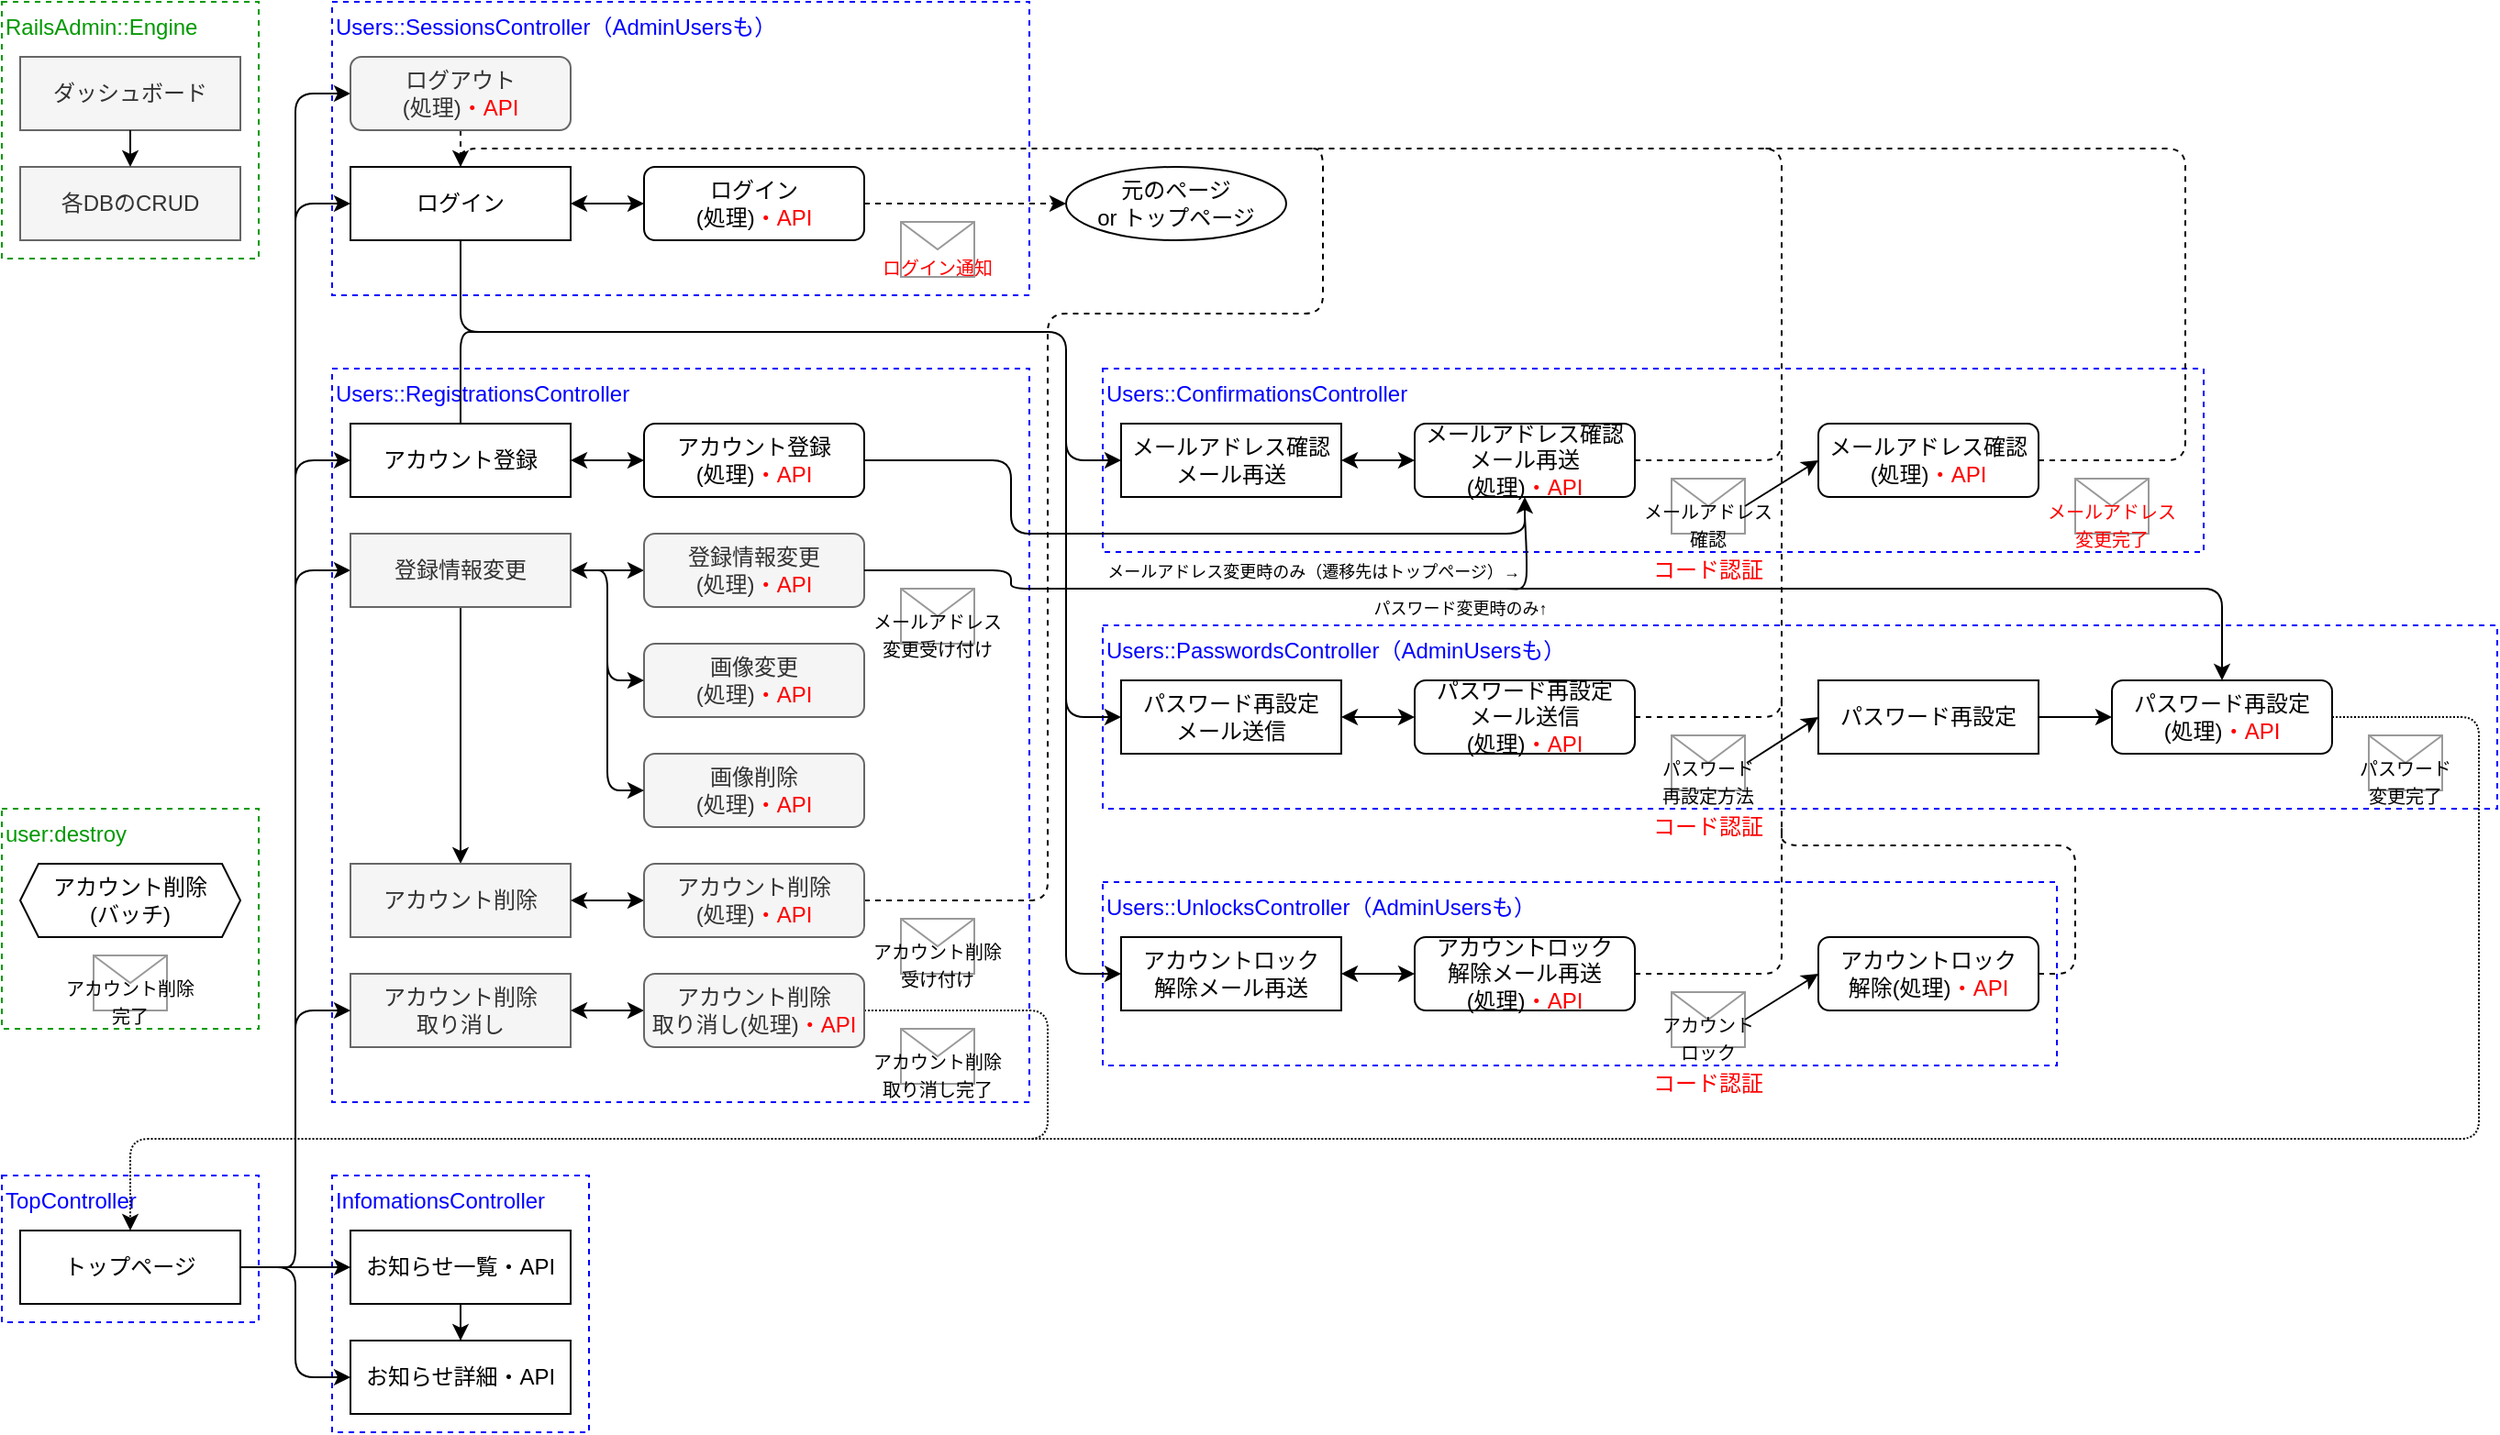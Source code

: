 <mxfile version="14.1.8" type="device"><diagram id="bOfNCxkeS9RuNSNQZPGh" name="ページ1"><mxGraphModel dx="1106" dy="765" grid="1" gridSize="10" guides="1" tooltips="1" connect="1" arrows="1" fold="1" page="1" pageScale="1" pageWidth="827" pageHeight="1169" math="0" shadow="0"><root><mxCell id="0"/><mxCell id="1" parent="0"/><mxCell id="s1T56wmoZLDlymS1JdEB-258" value="&lt;font color=&quot;#0000ff&quot;&gt;InfomationsController&lt;br&gt;&lt;/font&gt;" style="rounded=0;whiteSpace=wrap;html=1;strokeColor=#0000FF;dashed=1;align=left;verticalAlign=top;" parent="1" vertex="1"><mxGeometry x="190" y="650" width="140" height="140" as="geometry"/></mxCell><mxCell id="s1T56wmoZLDlymS1JdEB-9" value="&lt;font color=&quot;#0000ff&quot;&gt;Users::PasswordsController&lt;/font&gt;&lt;span style=&quot;color: rgb(0 , 0 , 255)&quot;&gt;（AdminUsersも）&lt;/span&gt;&lt;font color=&quot;#0000ff&quot;&gt;&lt;br&gt;&lt;/font&gt;" style="rounded=0;whiteSpace=wrap;html=1;strokeColor=#0000FF;dashed=1;align=left;verticalAlign=top;" parent="1" vertex="1"><mxGeometry x="610" y="350" width="760" height="100" as="geometry"/></mxCell><mxCell id="s1T56wmoZLDlymS1JdEB-10" value="&lt;font color=&quot;#009900&quot;&gt;user:destroy&lt;/font&gt;" style="rounded=0;whiteSpace=wrap;html=1;dashed=1;align=left;verticalAlign=top;strokeColor=#009900;" parent="1" vertex="1"><mxGeometry x="10" y="450" width="140" height="120" as="geometry"/></mxCell><mxCell id="s1T56wmoZLDlymS1JdEB-11" value="&lt;font color=&quot;#0000ff&quot;&gt;Users::&lt;/font&gt;&lt;font color=&quot;#0000ff&quot;&gt;ConfirmationsController&lt;br&gt;&lt;/font&gt;" style="rounded=0;whiteSpace=wrap;html=1;strokeColor=#0000FF;dashed=1;align=left;verticalAlign=top;" parent="1" vertex="1"><mxGeometry x="610" y="210" width="600" height="100" as="geometry"/></mxCell><mxCell id="s1T56wmoZLDlymS1JdEB-12" value="&lt;font color=&quot;#0000ff&quot;&gt;TopController&lt;br&gt;&lt;/font&gt;" style="rounded=0;whiteSpace=wrap;html=1;strokeColor=#0000FF;dashed=1;align=left;verticalAlign=top;" parent="1" vertex="1"><mxGeometry x="10" y="650" width="140" height="80" as="geometry"/></mxCell><mxCell id="s1T56wmoZLDlymS1JdEB-13" value="&lt;font color=&quot;#0000ff&quot;&gt;Users::&lt;/font&gt;&lt;span style=&quot;color: rgb(0 , 0 , 255)&quot;&gt;RegistrationsController&lt;/span&gt;&lt;font color=&quot;#0000ff&quot;&gt;&lt;br&gt;&lt;/font&gt;" style="rounded=0;whiteSpace=wrap;html=1;strokeColor=#0000FF;dashed=1;align=left;verticalAlign=top;" parent="1" vertex="1"><mxGeometry x="190" y="210" width="380" height="400" as="geometry"/></mxCell><mxCell id="s1T56wmoZLDlymS1JdEB-14" value="&lt;font color=&quot;#0000ff&quot;&gt;Users::SessionsController（AdminUsersも）&lt;br&gt;&lt;/font&gt;" style="rounded=0;whiteSpace=wrap;html=1;strokeColor=#0000FF;dashed=1;align=left;verticalAlign=top;" parent="1" vertex="1"><mxGeometry x="190" y="10" width="380" height="160" as="geometry"/></mxCell><mxCell id="s1T56wmoZLDlymS1JdEB-15" style="rounded=1;orthogonalLoop=1;jettySize=auto;html=1;entryX=0;entryY=0.5;entryDx=0;entryDy=0;edgeStyle=orthogonalEdgeStyle;" parent="1" target="s1T56wmoZLDlymS1JdEB-24" edge="1"><mxGeometry relative="1" as="geometry"><mxPoint x="170" y="330" as="sourcePoint"/><Array as="points"><mxPoint x="170" y="260"/></Array></mxGeometry></mxCell><mxCell id="s1T56wmoZLDlymS1JdEB-16" style="edgeStyle=orthogonalEdgeStyle;rounded=1;orthogonalLoop=1;jettySize=auto;html=1;entryX=0;entryY=0.5;entryDx=0;entryDy=0;" parent="1" target="s1T56wmoZLDlymS1JdEB-27" edge="1"><mxGeometry relative="1" as="geometry"><mxPoint x="170" y="270" as="sourcePoint"/><Array as="points"><mxPoint x="170" y="120"/></Array></mxGeometry></mxCell><mxCell id="s1T56wmoZLDlymS1JdEB-17" style="edgeStyle=orthogonalEdgeStyle;rounded=1;orthogonalLoop=1;jettySize=auto;html=1;entryX=0;entryY=0.5;entryDx=0;entryDy=0;startArrow=none;startFill=0;endArrow=classic;endFill=1;" parent="1" target="s1T56wmoZLDlymS1JdEB-31" edge="1"><mxGeometry relative="1" as="geometry"><mxPoint x="170" y="130" as="sourcePoint"/><Array as="points"><mxPoint x="170" y="60"/></Array></mxGeometry></mxCell><mxCell id="s1T56wmoZLDlymS1JdEB-18" style="edgeStyle=orthogonalEdgeStyle;rounded=1;orthogonalLoop=1;jettySize=auto;html=1;entryX=0;entryY=0.5;entryDx=0;entryDy=0;startArrow=none;startFill=0;endArrow=classic;endFill=1;" parent="1" target="s1T56wmoZLDlymS1JdEB-34" edge="1"><mxGeometry relative="1" as="geometry"><mxPoint x="170" y="570" as="sourcePoint"/><Array as="points"><mxPoint x="170" y="320"/></Array></mxGeometry></mxCell><mxCell id="ZHm17nQG_vCad0Kav_2g-1" style="edgeStyle=orthogonalEdgeStyle;rounded=1;orthogonalLoop=1;jettySize=auto;html=1;exitX=1;exitY=0.5;exitDx=0;exitDy=0;entryX=0;entryY=0.5;entryDx=0;entryDy=0;" parent="1" source="s1T56wmoZLDlymS1JdEB-20" target="s1T56wmoZLDlymS1JdEB-262" edge="1"><mxGeometry relative="1" as="geometry"/></mxCell><mxCell id="s1T56wmoZLDlymS1JdEB-20" value="トップページ" style="rounded=0;whiteSpace=wrap;html=1;" parent="1" vertex="1"><mxGeometry x="20" y="680" width="120" height="40" as="geometry"/></mxCell><mxCell id="s1T56wmoZLDlymS1JdEB-23" style="rounded=1;orthogonalLoop=1;jettySize=auto;html=1;exitX=1;exitY=0.5;exitDx=0;exitDy=0;entryX=0;entryY=0.5;entryDx=0;entryDy=0;endArrow=classic;endFill=1;startArrow=classic;startFill=1;" parent="1" source="s1T56wmoZLDlymS1JdEB-24" target="s1T56wmoZLDlymS1JdEB-25" edge="1"><mxGeometry relative="1" as="geometry"/></mxCell><mxCell id="s1T56wmoZLDlymS1JdEB-24" value="アカウント登録" style="rounded=0;whiteSpace=wrap;html=1;" parent="1" vertex="1"><mxGeometry x="200" y="240" width="120" height="40" as="geometry"/></mxCell><mxCell id="s1T56wmoZLDlymS1JdEB-25" value="&lt;span&gt;アカウント登録&lt;br&gt;(処理)&lt;/span&gt;&lt;span style=&quot;color: rgb(255 , 0 , 0)&quot;&gt;・API&lt;/span&gt;&lt;span&gt;&lt;br&gt;&lt;/span&gt;" style="rounded=1;whiteSpace=wrap;html=1;" parent="1" vertex="1"><mxGeometry x="360" y="240" width="120" height="40" as="geometry"/></mxCell><mxCell id="s1T56wmoZLDlymS1JdEB-26" style="rounded=1;orthogonalLoop=1;jettySize=auto;html=1;exitX=1;exitY=0.5;exitDx=0;exitDy=0;entryX=0;entryY=0.5;entryDx=0;entryDy=0;startArrow=classic;startFill=1;" parent="1" source="s1T56wmoZLDlymS1JdEB-27" target="s1T56wmoZLDlymS1JdEB-29" edge="1"><mxGeometry relative="1" as="geometry"/></mxCell><mxCell id="s1T56wmoZLDlymS1JdEB-27" value="ログイン" style="rounded=0;whiteSpace=wrap;html=1;" parent="1" vertex="1"><mxGeometry x="200" y="100" width="120" height="40" as="geometry"/></mxCell><mxCell id="s1T56wmoZLDlymS1JdEB-28" style="rounded=1;orthogonalLoop=1;jettySize=auto;html=1;exitX=1;exitY=0.5;exitDx=0;exitDy=0;entryX=0;entryY=0.5;entryDx=0;entryDy=0;dashed=1;" parent="1" source="s1T56wmoZLDlymS1JdEB-29" target="s1T56wmoZLDlymS1JdEB-52" edge="1"><mxGeometry relative="1" as="geometry"><mxPoint x="520" y="120" as="targetPoint"/></mxGeometry></mxCell><mxCell id="s1T56wmoZLDlymS1JdEB-29" value="ログイン&lt;br&gt;(処理)&lt;span style=&quot;color: rgb(255 , 0 , 0)&quot;&gt;・API&lt;/span&gt;&lt;span&gt;&lt;br&gt;&lt;/span&gt;" style="rounded=1;whiteSpace=wrap;html=1;" parent="1" vertex="1"><mxGeometry x="360" y="100" width="120" height="40" as="geometry"/></mxCell><mxCell id="s1T56wmoZLDlymS1JdEB-30" style="rounded=1;orthogonalLoop=1;jettySize=auto;html=1;exitX=0.5;exitY=1;exitDx=0;exitDy=0;startArrow=none;startFill=0;endArrow=classic;endFill=1;dashed=1;" parent="1" source="s1T56wmoZLDlymS1JdEB-31" target="s1T56wmoZLDlymS1JdEB-27" edge="1"><mxGeometry relative="1" as="geometry"><mxPoint x="260" y="100" as="targetPoint"/></mxGeometry></mxCell><mxCell id="s1T56wmoZLDlymS1JdEB-31" value="ログアウト&lt;br&gt;(処理)&lt;span style=&quot;color: rgb(255 , 0 , 0)&quot;&gt;・API&lt;/span&gt;&lt;span&gt;&lt;br&gt;&lt;/span&gt;" style="rounded=1;whiteSpace=wrap;html=1;fillColor=#f5f5f5;strokeColor=#666666;fontColor=#333333;" parent="1" vertex="1"><mxGeometry x="200" y="40" width="120" height="40" as="geometry"/></mxCell><mxCell id="s1T56wmoZLDlymS1JdEB-32" style="rounded=1;orthogonalLoop=1;jettySize=auto;html=1;exitX=1;exitY=0.5;exitDx=0;exitDy=0;entryX=0;entryY=0.5;entryDx=0;entryDy=0;endArrow=classic;endFill=1;startArrow=classic;startFill=1;" parent="1" source="s1T56wmoZLDlymS1JdEB-34" target="s1T56wmoZLDlymS1JdEB-35" edge="1"><mxGeometry relative="1" as="geometry"/></mxCell><mxCell id="s1T56wmoZLDlymS1JdEB-33" style="rounded=1;orthogonalLoop=1;jettySize=auto;html=1;exitX=0.5;exitY=1;exitDx=0;exitDy=0;entryX=0.5;entryY=0;entryDx=0;entryDy=0;startArrow=none;startFill=0;endArrow=classic;endFill=1;" parent="1" source="s1T56wmoZLDlymS1JdEB-34" target="s1T56wmoZLDlymS1JdEB-36" edge="1"><mxGeometry relative="1" as="geometry"/></mxCell><mxCell id="s1T56wmoZLDlymS1JdEB-34" value="登録情報変更" style="rounded=0;whiteSpace=wrap;html=1;fillColor=#f5f5f5;strokeColor=#666666;fontColor=#333333;" parent="1" vertex="1"><mxGeometry x="200" y="300" width="120" height="40" as="geometry"/></mxCell><mxCell id="s1T56wmoZLDlymS1JdEB-35" value="&lt;span&gt;登録情報変更&lt;br&gt;&lt;/span&gt;&lt;span&gt;(処理)&lt;/span&gt;&lt;span style=&quot;color: rgb(255 , 0 , 0)&quot;&gt;・API&lt;/span&gt;&lt;span&gt;&lt;br&gt;&lt;/span&gt;" style="rounded=1;whiteSpace=wrap;html=1;fillColor=#f5f5f5;strokeColor=#666666;fontColor=#333333;" parent="1" vertex="1"><mxGeometry x="360" y="300" width="120" height="40" as="geometry"/></mxCell><mxCell id="s1T56wmoZLDlymS1JdEB-36" value="アカウント削除" style="rounded=0;whiteSpace=wrap;html=1;fillColor=#f5f5f5;strokeColor=#666666;fontColor=#333333;" parent="1" vertex="1"><mxGeometry x="200" y="480" width="120" height="40" as="geometry"/></mxCell><mxCell id="s1T56wmoZLDlymS1JdEB-37" style="rounded=1;orthogonalLoop=1;jettySize=auto;html=1;entryX=0;entryY=0.5;entryDx=0;entryDy=0;endArrow=classic;endFill=1;startArrow=classic;startFill=1;exitX=1;exitY=0.5;exitDx=0;exitDy=0;" parent="1" source="s1T56wmoZLDlymS1JdEB-36" target="s1T56wmoZLDlymS1JdEB-39" edge="1"><mxGeometry relative="1" as="geometry"><mxPoint x="340" y="360" as="sourcePoint"/></mxGeometry></mxCell><mxCell id="s1T56wmoZLDlymS1JdEB-38" style="edgeStyle=orthogonalEdgeStyle;rounded=1;orthogonalLoop=1;jettySize=auto;html=1;exitX=1;exitY=0.5;exitDx=0;exitDy=0;dashed=1;startArrow=none;startFill=0;endArrow=none;endFill=0;strokeColor=#000000;fontColor=#FF0000;" parent="1" source="s1T56wmoZLDlymS1JdEB-39" edge="1"><mxGeometry relative="1" as="geometry"><mxPoint x="720" y="90" as="targetPoint"/><Array as="points"><mxPoint x="580" y="500"/><mxPoint x="580" y="180"/><mxPoint x="730" y="180"/><mxPoint x="730" y="90"/></Array></mxGeometry></mxCell><mxCell id="s1T56wmoZLDlymS1JdEB-39" value="&lt;span&gt;アカウント削除&lt;br&gt;&lt;/span&gt;&lt;span&gt;(処理)&lt;/span&gt;&lt;span style=&quot;color: rgb(255 , 0 , 0)&quot;&gt;・API&lt;/span&gt;&lt;span&gt;&lt;br&gt;&lt;/span&gt;" style="rounded=1;whiteSpace=wrap;html=1;fillColor=#f5f5f5;strokeColor=#666666;fontColor=#333333;" parent="1" vertex="1"><mxGeometry x="360" y="480" width="120" height="40" as="geometry"/></mxCell><mxCell id="s1T56wmoZLDlymS1JdEB-40" value="" style="verticalLabelPosition=bottom;shadow=0;dashed=0;align=center;html=1;verticalAlign=top;strokeWidth=1;shape=mxgraph.mockup.misc.mail2;strokeColor=#999999;fillColor=#ffffff;" parent="1" vertex="1"><mxGeometry x="920" y="270" width="40" height="30" as="geometry"/></mxCell><mxCell id="s1T56wmoZLDlymS1JdEB-41" style="rounded=1;orthogonalLoop=1;jettySize=auto;html=1;exitX=1;exitY=0.5;exitDx=0;exitDy=0;entryX=0;entryY=0.5;entryDx=0;entryDy=0;startArrow=none;startFill=0;endArrow=classic;endFill=1;exitPerimeter=0;" parent="1" source="s1T56wmoZLDlymS1JdEB-40" target="s1T56wmoZLDlymS1JdEB-48" edge="1"><mxGeometry relative="1" as="geometry"/></mxCell><mxCell id="s1T56wmoZLDlymS1JdEB-42" style="rounded=1;orthogonalLoop=1;jettySize=auto;html=1;exitX=1;exitY=0.5;exitDx=0;exitDy=0;entryX=0;entryY=0.5;entryDx=0;entryDy=0;endArrow=classic;endFill=1;startArrow=classic;startFill=1;" parent="1" source="s1T56wmoZLDlymS1JdEB-44" target="s1T56wmoZLDlymS1JdEB-46" edge="1"><mxGeometry relative="1" as="geometry"/></mxCell><mxCell id="s1T56wmoZLDlymS1JdEB-43" style="edgeStyle=orthogonalEdgeStyle;rounded=1;orthogonalLoop=1;jettySize=auto;html=1;entryX=0.5;entryY=0;entryDx=0;entryDy=0;startArrow=none;startFill=0;endArrow=classic;endFill=1;strokeColor=#000000;fontColor=#FF0000;exitX=1;exitY=0.5;exitDx=0;exitDy=0;" parent="1" source="s1T56wmoZLDlymS1JdEB-35" target="s1T56wmoZLDlymS1JdEB-59" edge="1"><mxGeometry relative="1" as="geometry"><mxPoint x="910" y="330" as="sourcePoint"/><Array as="points"><mxPoint x="560" y="320"/><mxPoint x="560" y="330"/><mxPoint x="1220" y="330"/></Array></mxGeometry></mxCell><mxCell id="s1T56wmoZLDlymS1JdEB-44" value="メールアドレス確認メール再送" style="rounded=0;whiteSpace=wrap;html=1;" parent="1" vertex="1"><mxGeometry x="620" y="240" width="120" height="40" as="geometry"/></mxCell><mxCell id="s1T56wmoZLDlymS1JdEB-45" style="edgeStyle=orthogonalEdgeStyle;rounded=1;orthogonalLoop=1;jettySize=auto;html=1;exitX=1;exitY=0.5;exitDx=0;exitDy=0;startArrow=none;startFill=0;endArrow=none;endFill=0;dashed=1;" parent="1" source="s1T56wmoZLDlymS1JdEB-46" edge="1"><mxGeometry relative="1" as="geometry"><mxPoint x="260" y="100" as="targetPoint"/><Array as="points"><mxPoint x="980" y="260"/><mxPoint x="980" y="90"/><mxPoint x="260" y="90"/></Array></mxGeometry></mxCell><mxCell id="s1T56wmoZLDlymS1JdEB-46" value="&lt;span&gt;メールアドレス確認メール再送&lt;br&gt;&lt;/span&gt;&lt;span&gt;(処理)&lt;/span&gt;&lt;span style=&quot;color: rgb(255 , 0 , 0)&quot;&gt;・API&lt;/span&gt;&lt;span&gt;&lt;br&gt;&lt;/span&gt;" style="rounded=1;whiteSpace=wrap;html=1;" parent="1" vertex="1"><mxGeometry x="780" y="240" width="120" height="40" as="geometry"/></mxCell><mxCell id="s1T56wmoZLDlymS1JdEB-47" style="edgeStyle=orthogonalEdgeStyle;rounded=1;orthogonalLoop=1;jettySize=auto;html=1;exitX=1;exitY=0.5;exitDx=0;exitDy=0;startArrow=none;startFill=0;endArrow=none;endFill=0;dashed=1;" parent="1" source="s1T56wmoZLDlymS1JdEB-48" edge="1"><mxGeometry relative="1" as="geometry"><mxPoint x="970" y="90" as="targetPoint"/><Array as="points"><mxPoint x="1200" y="260"/><mxPoint x="1200" y="90"/></Array></mxGeometry></mxCell><mxCell id="s1T56wmoZLDlymS1JdEB-48" value="&lt;span&gt;メールアドレス確認&lt;br&gt;(処理)&lt;/span&gt;&lt;span style=&quot;color: rgb(255 , 0 , 0)&quot;&gt;・API&lt;/span&gt;&lt;span&gt;&lt;br&gt;&lt;/span&gt;" style="rounded=1;whiteSpace=wrap;html=1;" parent="1" vertex="1"><mxGeometry x="1000" y="240" width="120" height="40" as="geometry"/></mxCell><mxCell id="s1T56wmoZLDlymS1JdEB-49" style="rounded=1;orthogonalLoop=1;jettySize=auto;html=1;exitX=0.5;exitY=0;exitDx=0;exitDy=0;startArrow=none;startFill=0;endArrow=none;endFill=0;strokeColor=#000000;edgeStyle=orthogonalEdgeStyle;" parent="1" source="s1T56wmoZLDlymS1JdEB-24" edge="1"><mxGeometry relative="1" as="geometry"><mxPoint x="270" y="170" as="sourcePoint"/><mxPoint x="270" y="190" as="targetPoint"/><Array as="points"><mxPoint x="260" y="190"/></Array></mxGeometry></mxCell><mxCell id="s1T56wmoZLDlymS1JdEB-50" value="" style="verticalLabelPosition=bottom;shadow=0;dashed=0;align=center;html=1;verticalAlign=top;strokeWidth=1;shape=mxgraph.mockup.misc.mail2;strokeColor=#999999;fillColor=#ffffff;" parent="1" vertex="1"><mxGeometry x="500" y="330" width="40" height="30" as="geometry"/></mxCell><mxCell id="s1T56wmoZLDlymS1JdEB-51" value="&lt;font style=&quot;font-size: 10px&quot;&gt;メールアドレス&lt;br&gt;変更受け付け&lt;/font&gt;" style="text;html=1;strokeColor=none;fillColor=none;align=center;verticalAlign=middle;whiteSpace=wrap;rounded=0;" parent="1" vertex="1"><mxGeometry x="480" y="340" width="80" height="30" as="geometry"/></mxCell><mxCell id="s1T56wmoZLDlymS1JdEB-52" value="&lt;font color=&quot;#000000&quot;&gt;元のページ&lt;br&gt;or トップページ&lt;/font&gt;" style="ellipse;whiteSpace=wrap;html=1;strokeColor=#000000;fillColor=#ffffff;fontColor=#FF0000;" parent="1" vertex="1"><mxGeometry x="590" y="100" width="120" height="40" as="geometry"/></mxCell><mxCell id="s1T56wmoZLDlymS1JdEB-53" value="" style="verticalLabelPosition=bottom;shadow=0;dashed=0;align=center;html=1;verticalAlign=top;strokeWidth=1;shape=mxgraph.mockup.misc.mail2;strokeColor=#999999;fillColor=#ffffff;" parent="1" vertex="1"><mxGeometry x="920" y="410" width="40" height="30" as="geometry"/></mxCell><mxCell id="s1T56wmoZLDlymS1JdEB-54" style="rounded=1;orthogonalLoop=1;jettySize=auto;html=1;entryX=0;entryY=0.5;entryDx=0;entryDy=0;startArrow=none;startFill=0;endArrow=classic;endFill=1;exitX=1.025;exitY=0.5;exitDx=0;exitDy=0;exitPerimeter=0;" parent="1" source="s1T56wmoZLDlymS1JdEB-53" target="s1T56wmoZLDlymS1JdEB-58" edge="1"><mxGeometry relative="1" as="geometry"><mxPoint x="960" y="420" as="sourcePoint"/><mxPoint x="1040" y="400" as="targetPoint"/></mxGeometry></mxCell><mxCell id="s1T56wmoZLDlymS1JdEB-55" style="rounded=1;orthogonalLoop=1;jettySize=auto;html=1;exitX=1;exitY=0.5;exitDx=0;exitDy=0;entryX=0;entryY=0.5;entryDx=0;entryDy=0;endArrow=classic;endFill=1;startArrow=classic;startFill=1;" parent="1" source="s1T56wmoZLDlymS1JdEB-56" target="s1T56wmoZLDlymS1JdEB-57" edge="1"><mxGeometry relative="1" as="geometry"/></mxCell><mxCell id="s1T56wmoZLDlymS1JdEB-56" value="パスワード再設定&lt;br&gt;メール送信" style="rounded=0;whiteSpace=wrap;html=1;" parent="1" vertex="1"><mxGeometry x="620" y="380" width="120" height="40" as="geometry"/></mxCell><mxCell id="s1T56wmoZLDlymS1JdEB-57" value="&lt;span&gt;パスワード再設定&lt;br&gt;メール送信&lt;br&gt;(処理)&lt;/span&gt;&lt;span style=&quot;color: rgb(255 , 0 , 0)&quot;&gt;・API&lt;/span&gt;&lt;span&gt;&lt;br&gt;&lt;/span&gt;" style="rounded=1;whiteSpace=wrap;html=1;" parent="1" vertex="1"><mxGeometry x="780" y="380" width="120" height="40" as="geometry"/></mxCell><mxCell id="s1T56wmoZLDlymS1JdEB-58" value="パスワード再設定" style="rounded=0;whiteSpace=wrap;html=1;" parent="1" vertex="1"><mxGeometry x="1000" y="380" width="120" height="40" as="geometry"/></mxCell><mxCell id="s1T56wmoZLDlymS1JdEB-59" value="&lt;span&gt;パスワード再設定&lt;br&gt;(処理)&lt;/span&gt;&lt;span style=&quot;color: rgb(255 , 0 , 0)&quot;&gt;・API&lt;/span&gt;&lt;span&gt;&lt;br&gt;&lt;/span&gt;" style="rounded=1;whiteSpace=wrap;html=1;" parent="1" vertex="1"><mxGeometry x="1160" y="380" width="120" height="40" as="geometry"/></mxCell><mxCell id="s1T56wmoZLDlymS1JdEB-60" style="rounded=1;orthogonalLoop=1;jettySize=auto;html=1;exitX=1;exitY=0.5;exitDx=0;exitDy=0;entryX=0;entryY=0.5;entryDx=0;entryDy=0;startArrow=none;startFill=0;endArrow=classic;endFill=1;" parent="1" source="s1T56wmoZLDlymS1JdEB-58" target="s1T56wmoZLDlymS1JdEB-59" edge="1"><mxGeometry relative="1" as="geometry"><mxPoint x="1010" y="410" as="sourcePoint"/><mxPoint x="1050" y="410" as="targetPoint"/></mxGeometry></mxCell><mxCell id="s1T56wmoZLDlymS1JdEB-61" value="" style="endArrow=none;html=1;dashed=1;strokeColor=#000000;fontColor=#FF0000;exitX=1;exitY=0.5;exitDx=0;exitDy=0;edgeStyle=orthogonalEdgeStyle;rounded=1;endFill=0;" parent="1" source="s1T56wmoZLDlymS1JdEB-57" edge="1"><mxGeometry width="50" height="50" relative="1" as="geometry"><mxPoint x="960" y="420" as="sourcePoint"/><mxPoint x="980" y="250" as="targetPoint"/><Array as="points"><mxPoint x="980" y="400"/></Array></mxGeometry></mxCell><mxCell id="s1T56wmoZLDlymS1JdEB-62" value="" style="endArrow=classic;html=1;strokeColor=#000000;fontColor=#FF0000;entryX=0;entryY=0.5;entryDx=0;entryDy=0;edgeStyle=orthogonalEdgeStyle;rounded=1;endFill=1;" parent="1" target="s1T56wmoZLDlymS1JdEB-56" edge="1"><mxGeometry width="50" height="50" relative="1" as="geometry"><mxPoint x="590" y="250" as="sourcePoint"/><mxPoint x="490" y="390" as="targetPoint"/><Array as="points"><mxPoint x="590" y="400"/></Array></mxGeometry></mxCell><mxCell id="s1T56wmoZLDlymS1JdEB-63" style="edgeStyle=orthogonalEdgeStyle;rounded=1;orthogonalLoop=1;jettySize=auto;html=1;exitX=1;exitY=0.5;exitDx=0;exitDy=0;entryX=0.5;entryY=1;entryDx=0;entryDy=0;" parent="1" source="s1T56wmoZLDlymS1JdEB-25" target="s1T56wmoZLDlymS1JdEB-46" edge="1"><mxGeometry relative="1" as="geometry"><mxPoint x="920" y="290" as="targetPoint"/><Array as="points"><mxPoint x="560" y="260"/><mxPoint x="560" y="300"/><mxPoint x="840" y="300"/></Array></mxGeometry></mxCell><mxCell id="s1T56wmoZLDlymS1JdEB-64" value="&lt;font color=&quot;#0000ff&quot;&gt;Users::UnlocksController&lt;/font&gt;&lt;span style=&quot;color: rgb(0 , 0 , 255)&quot;&gt;（AdminUsersも）&lt;/span&gt;&lt;font color=&quot;#0000ff&quot;&gt;&lt;br&gt;&lt;/font&gt;" style="rounded=0;whiteSpace=wrap;html=1;strokeColor=#0000FF;dashed=1;align=left;verticalAlign=top;" parent="1" vertex="1"><mxGeometry x="610" y="490" width="520" height="100" as="geometry"/></mxCell><mxCell id="s1T56wmoZLDlymS1JdEB-65" style="rounded=1;orthogonalLoop=1;jettySize=auto;html=1;exitX=1;exitY=0.5;exitDx=0;exitDy=0;entryX=0;entryY=0.5;entryDx=0;entryDy=0;endArrow=classic;endFill=1;startArrow=classic;startFill=1;" parent="1" source="s1T56wmoZLDlymS1JdEB-66" target="s1T56wmoZLDlymS1JdEB-67" edge="1"><mxGeometry relative="1" as="geometry"/></mxCell><mxCell id="s1T56wmoZLDlymS1JdEB-66" value="アカウントロック&lt;br&gt;解除メール再送" style="rounded=0;whiteSpace=wrap;html=1;" parent="1" vertex="1"><mxGeometry x="620" y="520" width="120" height="40" as="geometry"/></mxCell><mxCell id="s1T56wmoZLDlymS1JdEB-67" value="&lt;span&gt;アカウントロック&lt;br&gt;解除メール再送&lt;br&gt;(処理)&lt;/span&gt;&lt;span style=&quot;color: rgb(255 , 0 , 0)&quot;&gt;・API&lt;/span&gt;&lt;span&gt;&lt;br&gt;&lt;/span&gt;" style="rounded=1;whiteSpace=wrap;html=1;" parent="1" vertex="1"><mxGeometry x="780" y="520" width="120" height="40" as="geometry"/></mxCell><mxCell id="s1T56wmoZLDlymS1JdEB-68" value="" style="verticalLabelPosition=bottom;shadow=0;dashed=0;align=center;html=1;verticalAlign=top;strokeWidth=1;shape=mxgraph.mockup.misc.mail2;strokeColor=#999999;fillColor=#ffffff;" parent="1" vertex="1"><mxGeometry x="920" y="550" width="40" height="30" as="geometry"/></mxCell><mxCell id="s1T56wmoZLDlymS1JdEB-69" value="" style="endArrow=none;html=1;dashed=1;strokeColor=#000000;fontColor=#FF0000;exitX=1;exitY=0.5;exitDx=0;exitDy=0;edgeStyle=orthogonalEdgeStyle;rounded=1;endFill=0;" parent="1" source="s1T56wmoZLDlymS1JdEB-67" edge="1"><mxGeometry width="50" height="50" relative="1" as="geometry"><mxPoint x="910" y="435" as="sourcePoint"/><mxPoint x="980" y="390" as="targetPoint"/><Array as="points"><mxPoint x="980" y="540"/><mxPoint x="980" y="415"/></Array></mxGeometry></mxCell><mxCell id="s1T56wmoZLDlymS1JdEB-70" value="&lt;span&gt;アカウントロック&lt;br&gt;解除(処理)&lt;/span&gt;&lt;span style=&quot;color: rgb(255 , 0 , 0)&quot;&gt;・API&lt;/span&gt;&lt;span&gt;&lt;br&gt;&lt;/span&gt;" style="rounded=1;whiteSpace=wrap;html=1;" parent="1" vertex="1"><mxGeometry x="1000" y="520" width="120" height="40" as="geometry"/></mxCell><mxCell id="s1T56wmoZLDlymS1JdEB-71" style="rounded=1;orthogonalLoop=1;jettySize=auto;html=1;entryX=0;entryY=0.5;entryDx=0;entryDy=0;startArrow=none;startFill=0;endArrow=classic;endFill=1;exitX=1;exitY=0.5;exitDx=0;exitDy=0;exitPerimeter=0;" parent="1" source="s1T56wmoZLDlymS1JdEB-68" target="s1T56wmoZLDlymS1JdEB-70" edge="1"><mxGeometry relative="1" as="geometry"><mxPoint x="960" y="600" as="sourcePoint"/><mxPoint x="1211" y="430" as="targetPoint"/></mxGeometry></mxCell><mxCell id="s1T56wmoZLDlymS1JdEB-72" value="" style="endArrow=classic;html=1;strokeColor=#000000;fontColor=#FF0000;entryX=0;entryY=0.5;entryDx=0;entryDy=0;edgeStyle=orthogonalEdgeStyle;rounded=1;endFill=1;" parent="1" target="s1T56wmoZLDlymS1JdEB-66" edge="1"><mxGeometry width="50" height="50" relative="1" as="geometry"><mxPoint x="590" y="390" as="sourcePoint"/><mxPoint x="690" y="390" as="targetPoint"/><Array as="points"><mxPoint x="590" y="540"/></Array></mxGeometry></mxCell><mxCell id="s1T56wmoZLDlymS1JdEB-73" style="edgeStyle=orthogonalEdgeStyle;rounded=1;orthogonalLoop=1;jettySize=auto;html=1;exitX=1;exitY=0.5;exitDx=0;exitDy=0;startArrow=none;startFill=0;endArrow=none;endFill=0;dashed=1;" parent="1" source="s1T56wmoZLDlymS1JdEB-70" edge="1"><mxGeometry relative="1" as="geometry"><mxPoint x="980" y="460" as="targetPoint"/><mxPoint x="1170" y="315" as="sourcePoint"/><Array as="points"><mxPoint x="1140" y="540"/><mxPoint x="1140" y="470"/><mxPoint x="980" y="470"/></Array></mxGeometry></mxCell><mxCell id="s1T56wmoZLDlymS1JdEB-74" value="" style="endArrow=none;html=1;dashed=1;dashPattern=1 1;strokeColor=#000000;fontColor=#FF0000;exitX=1;exitY=0.5;exitDx=0;exitDy=0;edgeStyle=orthogonalEdgeStyle;rounded=1;endFill=0;" parent="1" source="s1T56wmoZLDlymS1JdEB-59" edge="1"><mxGeometry width="50" height="50" relative="1" as="geometry"><mxPoint x="750" y="410" as="sourcePoint"/><mxPoint x="570" y="630" as="targetPoint"/><Array as="points"><mxPoint x="1360" y="400"/><mxPoint x="1360" y="630"/></Array></mxGeometry></mxCell><mxCell id="s1T56wmoZLDlymS1JdEB-75" value="&lt;font color=&quot;#009900&quot;&gt;RailsAdmin::Engine&lt;/font&gt;" style="rounded=0;whiteSpace=wrap;html=1;dashed=1;align=left;verticalAlign=top;strokeColor=#009900;" parent="1" vertex="1"><mxGeometry x="10" y="10" width="140" height="140" as="geometry"/></mxCell><mxCell id="s1T56wmoZLDlymS1JdEB-76" value="ダッシュボード" style="rounded=0;whiteSpace=wrap;html=1;fillColor=#f5f5f5;strokeColor=#666666;fontColor=#333333;" parent="1" vertex="1"><mxGeometry x="20" y="40" width="120" height="40" as="geometry"/></mxCell><mxCell id="s1T56wmoZLDlymS1JdEB-77" value="各DBのCRUD" style="rounded=0;whiteSpace=wrap;html=1;fillColor=#f5f5f5;strokeColor=#666666;fontColor=#333333;" parent="1" vertex="1"><mxGeometry x="20" y="100" width="120" height="40" as="geometry"/></mxCell><mxCell id="s1T56wmoZLDlymS1JdEB-78" value="" style="endArrow=classic;html=1;strokeColor=#000000;fontColor=#FF0000;exitX=0.5;exitY=1;exitDx=0;exitDy=0;entryX=0.5;entryY=0;entryDx=0;entryDy=0;" parent="1" source="s1T56wmoZLDlymS1JdEB-76" target="s1T56wmoZLDlymS1JdEB-77" edge="1"><mxGeometry width="50" height="50" relative="1" as="geometry"><mxPoint x="510" y="300" as="sourcePoint"/><mxPoint x="560" y="250" as="targetPoint"/></mxGeometry></mxCell><mxCell id="s1T56wmoZLDlymS1JdEB-94" style="edgeStyle=orthogonalEdgeStyle;rounded=1;orthogonalLoop=1;jettySize=auto;html=1;exitX=0.5;exitY=1;exitDx=0;exitDy=0;entryX=0;entryY=0.5;entryDx=0;entryDy=0;startArrow=none;startFill=0;endArrow=classic;endFill=1;strokeColor=#000000;" parent="1" source="s1T56wmoZLDlymS1JdEB-27" target="s1T56wmoZLDlymS1JdEB-44" edge="1"><mxGeometry relative="1" as="geometry"><Array as="points"><mxPoint x="260" y="190"/><mxPoint x="590" y="190"/><mxPoint x="590" y="260"/></Array></mxGeometry></mxCell><mxCell id="s1T56wmoZLDlymS1JdEB-95" value="" style="verticalLabelPosition=bottom;shadow=0;dashed=0;align=center;html=1;verticalAlign=top;strokeWidth=1;shape=mxgraph.mockup.misc.mail2;strokeColor=#999999;fillColor=#ffffff;" parent="1" vertex="1"><mxGeometry x="1140" y="270" width="40" height="30" as="geometry"/></mxCell><mxCell id="s1T56wmoZLDlymS1JdEB-96" value="&lt;font color=&quot;#ff0000&quot; style=&quot;font-size: 10px&quot;&gt;メールアドレス&lt;br&gt;変更完了&lt;/font&gt;" style="text;html=1;strokeColor=none;fillColor=none;align=center;verticalAlign=middle;whiteSpace=wrap;rounded=0;" parent="1" vertex="1"><mxGeometry x="1120" y="280" width="80" height="30" as="geometry"/></mxCell><mxCell id="s1T56wmoZLDlymS1JdEB-97" value="" style="verticalLabelPosition=bottom;shadow=0;dashed=0;align=center;html=1;verticalAlign=top;strokeWidth=1;shape=mxgraph.mockup.misc.mail2;strokeColor=#999999;fillColor=#ffffff;" parent="1" vertex="1"><mxGeometry x="500" y="510" width="40" height="30" as="geometry"/></mxCell><mxCell id="s1T56wmoZLDlymS1JdEB-98" value="&lt;font style=&quot;font-size: 10px&quot;&gt;アカウント削除&lt;br&gt;受け付け&lt;/font&gt;" style="text;html=1;strokeColor=none;fillColor=none;align=center;verticalAlign=middle;whiteSpace=wrap;rounded=0;" parent="1" vertex="1"><mxGeometry x="480" y="520" width="80" height="30" as="geometry"/></mxCell><mxCell id="s1T56wmoZLDlymS1JdEB-99" value="アカウント削除&lt;br&gt;取り消し" style="rounded=0;whiteSpace=wrap;html=1;fillColor=#f5f5f5;strokeColor=#666666;fontColor=#333333;" parent="1" vertex="1"><mxGeometry x="200" y="540" width="120" height="40" as="geometry"/></mxCell><mxCell id="s1T56wmoZLDlymS1JdEB-100" style="rounded=1;orthogonalLoop=1;jettySize=auto;html=1;entryX=0;entryY=0.5;entryDx=0;entryDy=0;endArrow=classic;endFill=1;startArrow=classic;startFill=1;exitX=1;exitY=0.5;exitDx=0;exitDy=0;" parent="1" source="s1T56wmoZLDlymS1JdEB-99" target="s1T56wmoZLDlymS1JdEB-102" edge="1"><mxGeometry relative="1" as="geometry"><mxPoint x="340" y="420" as="sourcePoint"/></mxGeometry></mxCell><mxCell id="s1T56wmoZLDlymS1JdEB-101" style="edgeStyle=orthogonalEdgeStyle;rounded=1;orthogonalLoop=1;jettySize=auto;html=1;exitX=1;exitY=0.5;exitDx=0;exitDy=0;entryX=0.5;entryY=0;entryDx=0;entryDy=0;dashed=1;startArrow=none;startFill=0;endArrow=classic;endFill=1;strokeColor=#000000;fontColor=#FF0000;dashPattern=1 1;" parent="1" source="s1T56wmoZLDlymS1JdEB-102" target="s1T56wmoZLDlymS1JdEB-20" edge="1"><mxGeometry relative="1" as="geometry"><Array as="points"><mxPoint x="580" y="560"/><mxPoint x="580" y="630"/><mxPoint x="80" y="630"/></Array></mxGeometry></mxCell><mxCell id="s1T56wmoZLDlymS1JdEB-102" value="&lt;span&gt;アカウント削除&lt;br&gt;取り消し&lt;/span&gt;&lt;span&gt;(処理)&lt;/span&gt;&lt;span style=&quot;color: rgb(255 , 0 , 0)&quot;&gt;・API&lt;/span&gt;&lt;span&gt;&lt;br&gt;&lt;/span&gt;" style="rounded=1;whiteSpace=wrap;html=1;fillColor=#f5f5f5;strokeColor=#666666;fontColor=#333333;" parent="1" vertex="1"><mxGeometry x="360" y="540" width="120" height="40" as="geometry"/></mxCell><mxCell id="s1T56wmoZLDlymS1JdEB-103" value="" style="verticalLabelPosition=bottom;shadow=0;dashed=0;align=center;html=1;verticalAlign=top;strokeWidth=1;shape=mxgraph.mockup.misc.mail2;strokeColor=#999999;fillColor=#ffffff;" parent="1" vertex="1"><mxGeometry x="500" y="570" width="40" height="30" as="geometry"/></mxCell><mxCell id="s1T56wmoZLDlymS1JdEB-104" value="&lt;font style=&quot;font-size: 10px&quot;&gt;アカウント削除&lt;br&gt;取り消し完了&lt;/font&gt;" style="text;html=1;strokeColor=none;fillColor=none;align=center;verticalAlign=middle;whiteSpace=wrap;rounded=0;" parent="1" vertex="1"><mxGeometry x="480" y="580" width="80" height="30" as="geometry"/></mxCell><mxCell id="s1T56wmoZLDlymS1JdEB-105" style="edgeStyle=orthogonalEdgeStyle;rounded=1;orthogonalLoop=1;jettySize=auto;html=1;entryX=0;entryY=0.5;entryDx=0;entryDy=0;startArrow=none;startFill=0;endArrow=classic;endFill=1;" parent="1" target="s1T56wmoZLDlymS1JdEB-99" edge="1"><mxGeometry relative="1" as="geometry"><mxPoint x="160" y="700" as="sourcePoint"/><mxPoint x="210" y="330" as="targetPoint"/><Array as="points"><mxPoint x="170" y="560"/></Array></mxGeometry></mxCell><mxCell id="s1T56wmoZLDlymS1JdEB-106" value="&lt;font color=&quot;#000000&quot;&gt;アカウント削除&lt;br&gt;(バッチ)&lt;/font&gt;" style="shape=hexagon;perimeter=hexagonPerimeter2;whiteSpace=wrap;html=1;fixedSize=1;strokeColor=#000000;fillColor=#ffffff;fontColor=#FF0000;size=10;" parent="1" vertex="1"><mxGeometry x="20" y="480" width="120" height="40" as="geometry"/></mxCell><mxCell id="s1T56wmoZLDlymS1JdEB-107" value="" style="verticalLabelPosition=bottom;shadow=0;dashed=0;align=center;html=1;verticalAlign=top;strokeWidth=1;shape=mxgraph.mockup.misc.mail2;strokeColor=#999999;fillColor=#ffffff;" parent="1" vertex="1"><mxGeometry x="60" y="530" width="40" height="30" as="geometry"/></mxCell><mxCell id="s1T56wmoZLDlymS1JdEB-108" value="&lt;font style=&quot;font-size: 10px&quot;&gt;アカウント削除&lt;br&gt;完了&lt;/font&gt;" style="text;html=1;strokeColor=none;fillColor=none;align=center;verticalAlign=middle;whiteSpace=wrap;rounded=0;" parent="1" vertex="1"><mxGeometry x="40" y="540" width="80" height="30" as="geometry"/></mxCell><mxCell id="s1T56wmoZLDlymS1JdEB-109" value="" style="verticalLabelPosition=bottom;shadow=0;dashed=0;align=center;html=1;verticalAlign=top;strokeWidth=1;shape=mxgraph.mockup.misc.mail2;strokeColor=#999999;fillColor=#ffffff;" parent="1" vertex="1"><mxGeometry x="500" y="130" width="40" height="30" as="geometry"/></mxCell><mxCell id="s1T56wmoZLDlymS1JdEB-110" value="&lt;font color=&quot;#ff0000&quot; style=&quot;font-size: 10px&quot;&gt;ログイン通知&lt;/font&gt;" style="text;html=1;strokeColor=none;fillColor=none;align=center;verticalAlign=middle;whiteSpace=wrap;rounded=0;" parent="1" vertex="1"><mxGeometry x="480" y="140" width="80" height="30" as="geometry"/></mxCell><mxCell id="s1T56wmoZLDlymS1JdEB-111" value="&lt;font style=&quot;font-size: 10px&quot;&gt;メールアドレス&lt;br&gt;確認&lt;/font&gt;" style="text;html=1;strokeColor=none;fillColor=none;align=center;verticalAlign=middle;whiteSpace=wrap;rounded=0;" parent="1" vertex="1"><mxGeometry x="900" y="280" width="80" height="30" as="geometry"/></mxCell><mxCell id="s1T56wmoZLDlymS1JdEB-112" value="&lt;font style=&quot;font-size: 10px&quot;&gt;パスワード&lt;br&gt;再設定方法&lt;/font&gt;" style="text;html=1;strokeColor=none;fillColor=none;align=center;verticalAlign=middle;whiteSpace=wrap;rounded=0;" parent="1" vertex="1"><mxGeometry x="900" y="420" width="80" height="30" as="geometry"/></mxCell><mxCell id="s1T56wmoZLDlymS1JdEB-113" value="&lt;font style=&quot;font-size: 10px&quot;&gt;アカウント&lt;br&gt;ロック&lt;/font&gt;" style="text;html=1;strokeColor=none;fillColor=none;align=center;verticalAlign=middle;whiteSpace=wrap;rounded=0;" parent="1" vertex="1"><mxGeometry x="900" y="560" width="80" height="30" as="geometry"/></mxCell><mxCell id="s1T56wmoZLDlymS1JdEB-114" value="&lt;font color=&quot;#ff0000&quot; style=&quot;font-size: 12px&quot;&gt;コード認証&lt;/font&gt;" style="text;html=1;strokeColor=none;fillColor=none;align=center;verticalAlign=middle;whiteSpace=wrap;rounded=0;" parent="1" vertex="1"><mxGeometry x="900" y="310" width="80" height="20" as="geometry"/></mxCell><mxCell id="s1T56wmoZLDlymS1JdEB-115" value="&lt;font color=&quot;#ff0000&quot; style=&quot;font-size: 12px&quot;&gt;コード認証&lt;/font&gt;" style="text;html=1;strokeColor=none;fillColor=none;align=center;verticalAlign=middle;whiteSpace=wrap;rounded=0;" parent="1" vertex="1"><mxGeometry x="900" y="450" width="80" height="20" as="geometry"/></mxCell><mxCell id="s1T56wmoZLDlymS1JdEB-116" value="&lt;font color=&quot;#ff0000&quot; style=&quot;font-size: 12px&quot;&gt;コード認証&lt;/font&gt;" style="text;html=1;strokeColor=none;fillColor=none;align=center;verticalAlign=middle;whiteSpace=wrap;rounded=0;" parent="1" vertex="1"><mxGeometry x="900" y="590" width="80" height="20" as="geometry"/></mxCell><mxCell id="s1T56wmoZLDlymS1JdEB-117" value="" style="verticalLabelPosition=bottom;shadow=0;dashed=0;align=center;html=1;verticalAlign=top;strokeWidth=1;shape=mxgraph.mockup.misc.mail2;strokeColor=#999999;fillColor=#ffffff;" parent="1" vertex="1"><mxGeometry x="1300" y="410" width="40" height="30" as="geometry"/></mxCell><mxCell id="s1T56wmoZLDlymS1JdEB-118" value="&lt;font style=&quot;font-size: 10px&quot;&gt;パスワード&lt;br&gt;変更完了&lt;/font&gt;" style="text;html=1;strokeColor=none;fillColor=none;align=center;verticalAlign=middle;whiteSpace=wrap;rounded=0;" parent="1" vertex="1"><mxGeometry x="1280" y="420" width="80" height="30" as="geometry"/></mxCell><mxCell id="s1T56wmoZLDlymS1JdEB-119" value="" style="endArrow=none;html=1;strokeColor=#000000;fontColor=#FF0000;edgeStyle=orthogonalEdgeStyle;" parent="1" edge="1"><mxGeometry width="50" height="50" relative="1" as="geometry"><mxPoint x="830" y="330" as="sourcePoint"/><mxPoint x="840" y="290" as="targetPoint"/></mxGeometry></mxCell><mxCell id="s1T56wmoZLDlymS1JdEB-243" value="&lt;span&gt;画像変更&lt;br&gt;&lt;/span&gt;&lt;span&gt;(処理)&lt;/span&gt;&lt;span style=&quot;color: rgb(255 , 0 , 0)&quot;&gt;・API&lt;/span&gt;&lt;span&gt;&lt;br&gt;&lt;/span&gt;" style="rounded=1;whiteSpace=wrap;html=1;fillColor=#f5f5f5;strokeColor=#666666;fontColor=#333333;" parent="1" vertex="1"><mxGeometry x="360" y="360" width="120" height="40" as="geometry"/></mxCell><mxCell id="s1T56wmoZLDlymS1JdEB-244" value="&lt;span&gt;画像削除&lt;br&gt;&lt;/span&gt;&lt;span&gt;(処理)&lt;/span&gt;&lt;span style=&quot;color: rgb(255 , 0 , 0)&quot;&gt;・API&lt;/span&gt;&lt;span&gt;&lt;br&gt;&lt;/span&gt;" style="rounded=1;whiteSpace=wrap;html=1;fillColor=#f5f5f5;strokeColor=#666666;fontColor=#333333;" parent="1" vertex="1"><mxGeometry x="360" y="420" width="120" height="40" as="geometry"/></mxCell><mxCell id="s1T56wmoZLDlymS1JdEB-260" style="edgeStyle=orthogonalEdgeStyle;rounded=0;orthogonalLoop=1;jettySize=auto;html=1;exitX=0.5;exitY=1;exitDx=0;exitDy=0;" parent="1" source="s1T56wmoZLDlymS1JdEB-261" target="s1T56wmoZLDlymS1JdEB-262" edge="1"><mxGeometry relative="1" as="geometry"/></mxCell><mxCell id="s1T56wmoZLDlymS1JdEB-261" value="&lt;font color=&quot;#000000&quot;&gt;お知らせ一覧・API&lt;/font&gt;" style="rounded=0;whiteSpace=wrap;html=1;" parent="1" vertex="1"><mxGeometry x="200" y="680" width="120" height="40" as="geometry"/></mxCell><mxCell id="s1T56wmoZLDlymS1JdEB-262" value="&lt;font color=&quot;#000000&quot;&gt;お知らせ詳細・API&lt;/font&gt;" style="rounded=0;whiteSpace=wrap;html=1;" parent="1" vertex="1"><mxGeometry x="200" y="740" width="120" height="40" as="geometry"/></mxCell><mxCell id="s1T56wmoZLDlymS1JdEB-93" style="edgeStyle=none;rounded=1;orthogonalLoop=1;jettySize=auto;html=1;exitX=1;exitY=0.5;exitDx=0;exitDy=0;startArrow=none;startFill=0;endArrow=classic;endFill=1;strokeColor=#000000;fontColor=#FF0000;" parent="1" source="s1T56wmoZLDlymS1JdEB-20" target="s1T56wmoZLDlymS1JdEB-261" edge="1"><mxGeometry relative="1" as="geometry"><mxPoint x="200" y="700" as="targetPoint"/></mxGeometry></mxCell><mxCell id="s1T56wmoZLDlymS1JdEB-264" style="edgeStyle=orthogonalEdgeStyle;rounded=1;orthogonalLoop=1;jettySize=auto;html=1;entryX=0;entryY=0.5;entryDx=0;entryDy=0;startArrow=none;startFill=0;endArrow=classic;endFill=1;" parent="1" target="s1T56wmoZLDlymS1JdEB-243" edge="1"><mxGeometry relative="1" as="geometry"><mxPoint x="330" y="320" as="sourcePoint"/><mxPoint x="210" y="570" as="targetPoint"/><Array as="points"><mxPoint x="340" y="320"/><mxPoint x="340" y="380"/></Array></mxGeometry></mxCell><mxCell id="s1T56wmoZLDlymS1JdEB-265" style="edgeStyle=orthogonalEdgeStyle;rounded=1;orthogonalLoop=1;jettySize=auto;html=1;entryX=0;entryY=0.5;entryDx=0;entryDy=0;startArrow=none;startFill=0;endArrow=classic;endFill=1;" parent="1" target="s1T56wmoZLDlymS1JdEB-244" edge="1"><mxGeometry relative="1" as="geometry"><mxPoint x="340" y="370" as="sourcePoint"/><mxPoint x="370" y="390" as="targetPoint"/><Array as="points"><mxPoint x="340" y="440"/></Array></mxGeometry></mxCell><mxCell id="s1T56wmoZLDlymS1JdEB-267" value="&lt;font style=&quot;font-size: 9px&quot;&gt;メールアドレス変更時のみ（遷移先はトップページ）→&lt;/font&gt;" style="text;html=1;strokeColor=none;fillColor=none;align=center;verticalAlign=middle;whiteSpace=wrap;rounded=0;" parent="1" vertex="1"><mxGeometry x="610" y="312.5" width="230" height="15" as="geometry"/></mxCell><mxCell id="s1T56wmoZLDlymS1JdEB-268" value="&lt;font style=&quot;font-size: 9px&quot;&gt;パスワード変更時のみ↑&lt;/font&gt;" style="text;html=1;strokeColor=none;fillColor=none;align=center;verticalAlign=middle;whiteSpace=wrap;rounded=0;" parent="1" vertex="1"><mxGeometry x="750" y="332" width="110" height="15" as="geometry"/></mxCell></root></mxGraphModel></diagram></mxfile>